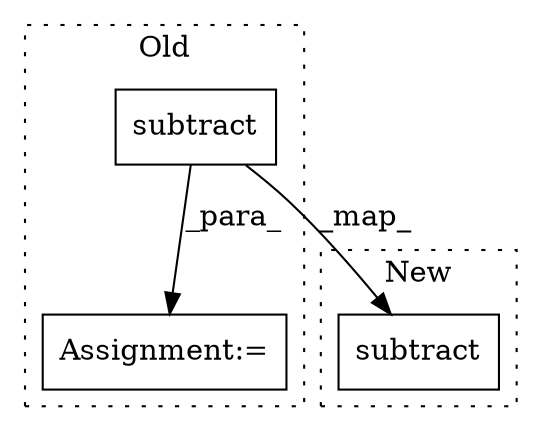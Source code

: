 digraph G {
subgraph cluster0 {
1 [label="subtract" a="32" s="537,563" l="9,1" shape="box"];
3 [label="Assignment:=" a="7" s="530" l="1" shape="box"];
label = "Old";
style="dotted";
}
subgraph cluster1 {
2 [label="subtract" a="32" s="516,542" l="9,1" shape="box"];
label = "New";
style="dotted";
}
1 -> 2 [label="_map_"];
1 -> 3 [label="_para_"];
}